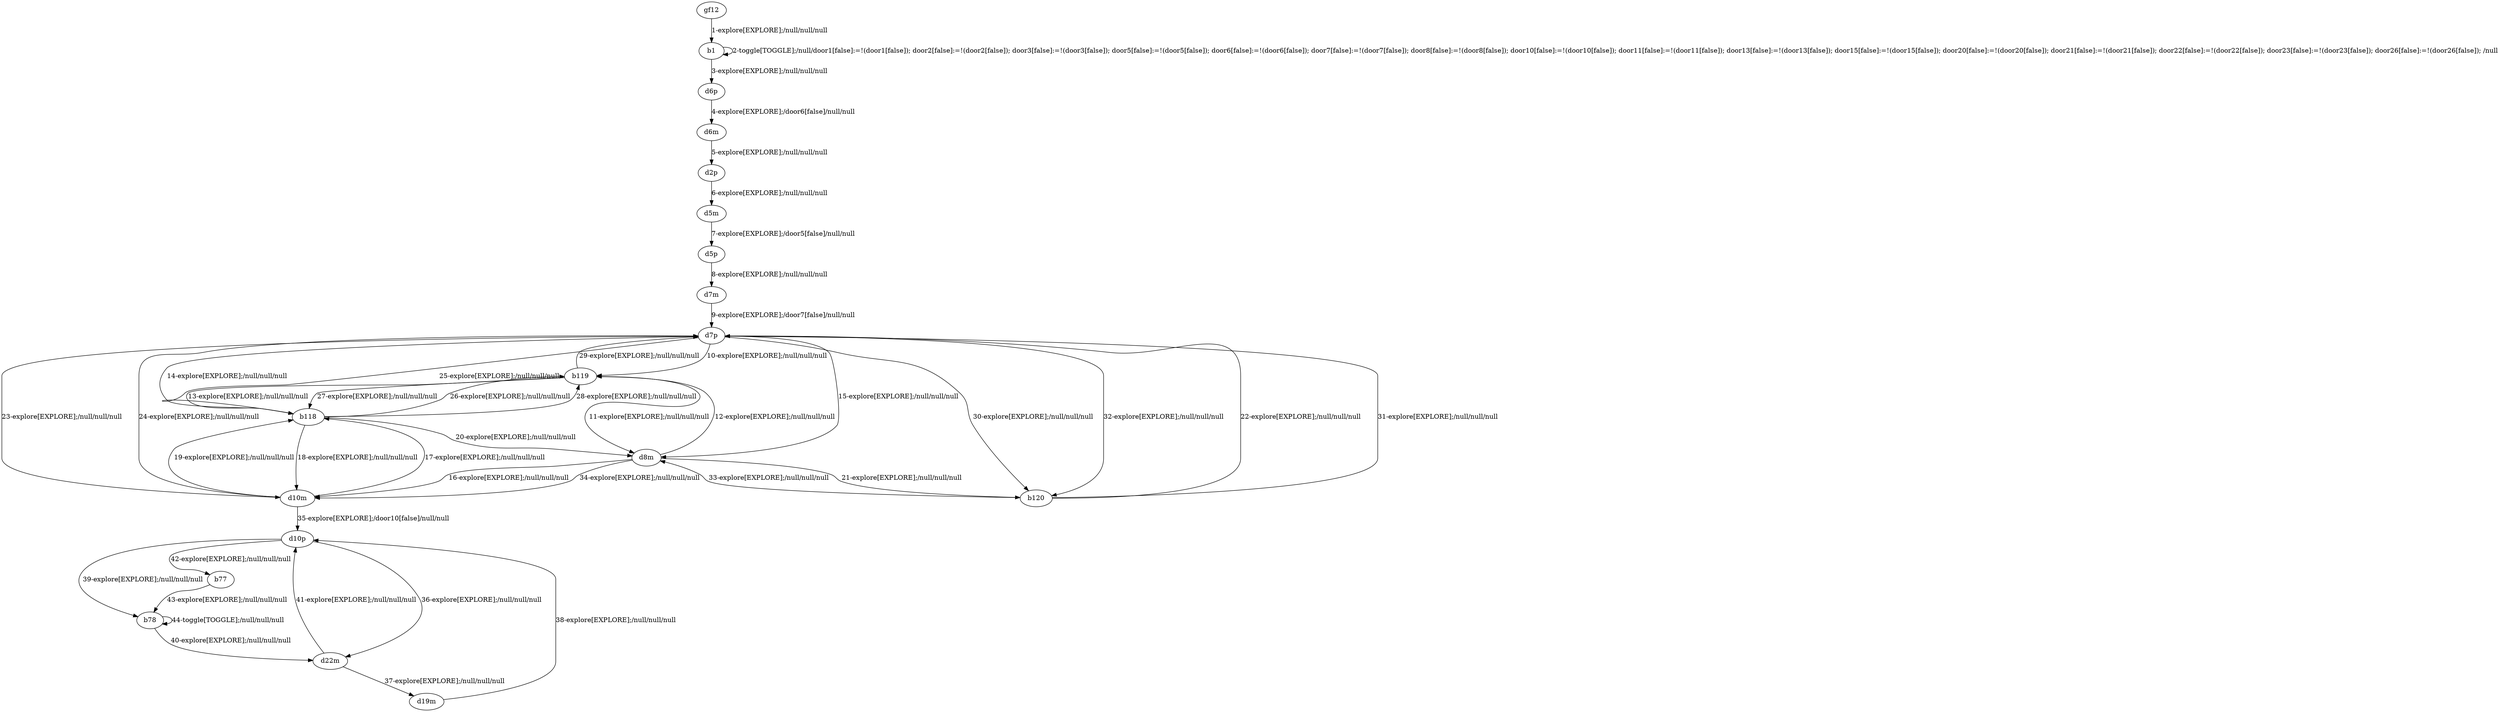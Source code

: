 # Total number of goals covered by this test: 1
# b77 --> b78

digraph g {
"gf12" -> "b1" [label = "1-explore[EXPLORE];/null/null/null"];
"b1" -> "b1" [label = "2-toggle[TOGGLE];/null/door1[false]:=!(door1[false]); door2[false]:=!(door2[false]); door3[false]:=!(door3[false]); door5[false]:=!(door5[false]); door6[false]:=!(door6[false]); door7[false]:=!(door7[false]); door8[false]:=!(door8[false]); door10[false]:=!(door10[false]); door11[false]:=!(door11[false]); door13[false]:=!(door13[false]); door15[false]:=!(door15[false]); door20[false]:=!(door20[false]); door21[false]:=!(door21[false]); door22[false]:=!(door22[false]); door23[false]:=!(door23[false]); door26[false]:=!(door26[false]); /null"];
"b1" -> "d6p" [label = "3-explore[EXPLORE];/null/null/null"];
"d6p" -> "d6m" [label = "4-explore[EXPLORE];/door6[false]/null/null"];
"d6m" -> "d2p" [label = "5-explore[EXPLORE];/null/null/null"];
"d2p" -> "d5m" [label = "6-explore[EXPLORE];/null/null/null"];
"d5m" -> "d5p" [label = "7-explore[EXPLORE];/door5[false]/null/null"];
"d5p" -> "d7m" [label = "8-explore[EXPLORE];/null/null/null"];
"d7m" -> "d7p" [label = "9-explore[EXPLORE];/door7[false]/null/null"];
"d7p" -> "b119" [label = "10-explore[EXPLORE];/null/null/null"];
"b119" -> "d8m" [label = "11-explore[EXPLORE];/null/null/null"];
"d8m" -> "b119" [label = "12-explore[EXPLORE];/null/null/null"];
"b119" -> "b118" [label = "13-explore[EXPLORE];/null/null/null"];
"b118" -> "d7p" [label = "14-explore[EXPLORE];/null/null/null"];
"d7p" -> "d8m" [label = "15-explore[EXPLORE];/null/null/null"];
"d8m" -> "d10m" [label = "16-explore[EXPLORE];/null/null/null"];
"d10m" -> "b118" [label = "17-explore[EXPLORE];/null/null/null"];
"b118" -> "d10m" [label = "18-explore[EXPLORE];/null/null/null"];
"d10m" -> "b118" [label = "19-explore[EXPLORE];/null/null/null"];
"b118" -> "d8m" [label = "20-explore[EXPLORE];/null/null/null"];
"d8m" -> "b120" [label = "21-explore[EXPLORE];/null/null/null"];
"b120" -> "d7p" [label = "22-explore[EXPLORE];/null/null/null"];
"d7p" -> "d10m" [label = "23-explore[EXPLORE];/null/null/null"];
"d10m" -> "d7p" [label = "24-explore[EXPLORE];/null/null/null"];
"d7p" -> "b118" [label = "25-explore[EXPLORE];/null/null/null"];
"b118" -> "b119" [label = "26-explore[EXPLORE];/null/null/null"];
"b119" -> "b118" [label = "27-explore[EXPLORE];/null/null/null"];
"b118" -> "b119" [label = "28-explore[EXPLORE];/null/null/null"];
"b119" -> "d7p" [label = "29-explore[EXPLORE];/null/null/null"];
"d7p" -> "b120" [label = "30-explore[EXPLORE];/null/null/null"];
"b120" -> "d7p" [label = "31-explore[EXPLORE];/null/null/null"];
"d7p" -> "b120" [label = "32-explore[EXPLORE];/null/null/null"];
"b120" -> "d8m" [label = "33-explore[EXPLORE];/null/null/null"];
"d8m" -> "d10m" [label = "34-explore[EXPLORE];/null/null/null"];
"d10m" -> "d10p" [label = "35-explore[EXPLORE];/door10[false]/null/null"];
"d10p" -> "d22m" [label = "36-explore[EXPLORE];/null/null/null"];
"d22m" -> "d19m" [label = "37-explore[EXPLORE];/null/null/null"];
"d19m" -> "d10p" [label = "38-explore[EXPLORE];/null/null/null"];
"d10p" -> "b78" [label = "39-explore[EXPLORE];/null/null/null"];
"b78" -> "d22m" [label = "40-explore[EXPLORE];/null/null/null"];
"d22m" -> "d10p" [label = "41-explore[EXPLORE];/null/null/null"];
"d10p" -> "b77" [label = "42-explore[EXPLORE];/null/null/null"];
"b77" -> "b78" [label = "43-explore[EXPLORE];/null/null/null"];
"b78" -> "b78" [label = "44-toggle[TOGGLE];/null/null/null"];
}